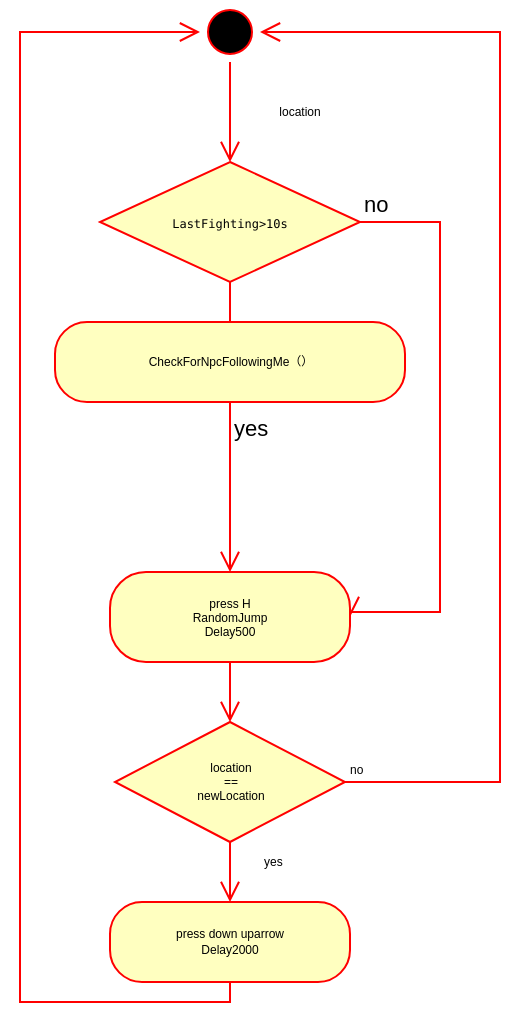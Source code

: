 <mxfile version="20.0.3" type="github">
  <diagram id="_0hIWLJ6sQTHO5X9fXYV" name="Page-1">
    <mxGraphModel dx="1422" dy="762" grid="1" gridSize="10" guides="1" tooltips="1" connect="1" arrows="1" fold="1" page="1" pageScale="1" pageWidth="827" pageHeight="1169" math="0" shadow="0">
      <root>
        <mxCell id="0" />
        <mxCell id="1" parent="0" />
        <mxCell id="Mo9y_Z-Vakp0Shs6qQip-2" value="" style="ellipse;html=1;shape=startState;fillColor=#000000;strokeColor=#ff0000;" parent="1" vertex="1">
          <mxGeometry x="200" y="260" width="30" height="30" as="geometry" />
        </mxCell>
        <mxCell id="Mo9y_Z-Vakp0Shs6qQip-3" value="" style="edgeStyle=orthogonalEdgeStyle;html=1;verticalAlign=bottom;endArrow=open;endSize=8;strokeColor=#ff0000;rounded=0;" parent="1" source="Mo9y_Z-Vakp0Shs6qQip-2" target="Mo9y_Z-Vakp0Shs6qQip-4" edge="1">
          <mxGeometry relative="1" as="geometry">
            <mxPoint x="190" y="300" as="targetPoint" />
          </mxGeometry>
        </mxCell>
        <mxCell id="Mo9y_Z-Vakp0Shs6qQip-4" value="&lt;pre style=&quot;font-size: 6px;&quot;&gt;&lt;font style=&quot;font-size: 6px;&quot;&gt;LastFighting&amp;gt;10s&lt;/font&gt;&lt;/pre&gt;" style="rhombus;whiteSpace=wrap;html=1;fillColor=#ffffc0;strokeColor=#ff0000;fontSize=6;fontFamily=Helvetica;fontStyle=0" parent="1" vertex="1">
          <mxGeometry x="150" y="340" width="130" height="60" as="geometry" />
        </mxCell>
        <mxCell id="Mo9y_Z-Vakp0Shs6qQip-5" value="no" style="edgeStyle=orthogonalEdgeStyle;html=1;align=left;verticalAlign=bottom;endArrow=open;endSize=8;strokeColor=#ff0000;rounded=0;entryX=1;entryY=0.5;entryDx=0;entryDy=0;" parent="1" source="Mo9y_Z-Vakp0Shs6qQip-4" target="Mo9y_Z-Vakp0Shs6qQip-12" edge="1">
          <mxGeometry x="-1" relative="1" as="geometry">
            <mxPoint x="330" y="360" as="targetPoint" />
            <Array as="points">
              <mxPoint x="320" y="370" />
              <mxPoint x="320" y="565" />
              <mxPoint x="275" y="565" />
            </Array>
          </mxGeometry>
        </mxCell>
        <mxCell id="Mo9y_Z-Vakp0Shs6qQip-6" value="yes" style="edgeStyle=orthogonalEdgeStyle;html=1;align=left;verticalAlign=top;endArrow=open;endSize=8;strokeColor=#ff0000;rounded=0;startArrow=none;" parent="1" source="Mo9y_Z-Vakp0Shs6qQip-8" edge="1">
          <mxGeometry x="-1" relative="1" as="geometry">
            <mxPoint x="215" y="450" as="targetPoint" />
            <Array as="points">
              <mxPoint x="215" y="430" />
              <mxPoint x="215" y="430" />
            </Array>
          </mxGeometry>
        </mxCell>
        <mxCell id="Mo9y_Z-Vakp0Shs6qQip-9" value="" style="edgeStyle=orthogonalEdgeStyle;html=1;verticalAlign=bottom;endArrow=open;endSize=8;strokeColor=#ff0000;rounded=0;fontFamily=Helvetica;fontSize=6;entryX=0.5;entryY=0;entryDx=0;entryDy=0;" parent="1" source="Mo9y_Z-Vakp0Shs6qQip-8" edge="1" target="Mo9y_Z-Vakp0Shs6qQip-12">
          <mxGeometry relative="1" as="geometry">
            <mxPoint x="215" y="500" as="targetPoint" />
          </mxGeometry>
        </mxCell>
        <mxCell id="Mo9y_Z-Vakp0Shs6qQip-12" value="press H&lt;br&gt;&lt;span style=&quot;font-size: 6px;&quot;&gt;RandomJump&lt;br&gt;Delay500&lt;/span&gt;" style="rounded=1;whiteSpace=wrap;html=1;arcSize=40;fontColor=#000000;fillColor=#ffffc0;strokeColor=#ff0000;fontFamily=Helvetica;fontSize=6;" parent="1" vertex="1">
          <mxGeometry x="155" y="545" width="120" height="45" as="geometry" />
        </mxCell>
        <mxCell id="Mo9y_Z-Vakp0Shs6qQip-13" value="" style="edgeStyle=orthogonalEdgeStyle;html=1;verticalAlign=bottom;endArrow=open;endSize=8;strokeColor=#ff0000;rounded=0;fontFamily=Helvetica;fontSize=6;" parent="1" source="Mo9y_Z-Vakp0Shs6qQip-12" edge="1">
          <mxGeometry relative="1" as="geometry">
            <mxPoint x="215" y="620" as="targetPoint" />
          </mxGeometry>
        </mxCell>
        <mxCell id="Mo9y_Z-Vakp0Shs6qQip-14" value="location" style="text;html=1;strokeColor=none;fillColor=none;align=center;verticalAlign=middle;whiteSpace=wrap;rounded=0;fontFamily=Helvetica;fontSize=6;" parent="1" vertex="1">
          <mxGeometry x="220" y="300" width="60" height="30" as="geometry" />
        </mxCell>
        <mxCell id="Mo9y_Z-Vakp0Shs6qQip-17" value="location&lt;br&gt;==&lt;br&gt;newLocation" style="rhombus;whiteSpace=wrap;html=1;fillColor=#ffffc0;strokeColor=#ff0000;fontFamily=Helvetica;fontSize=6;" parent="1" vertex="1">
          <mxGeometry x="157.5" y="620" width="115" height="60" as="geometry" />
        </mxCell>
        <mxCell id="Mo9y_Z-Vakp0Shs6qQip-18" value="no" style="edgeStyle=orthogonalEdgeStyle;html=1;align=left;verticalAlign=bottom;endArrow=open;endSize=8;strokeColor=#ff0000;rounded=0;fontFamily=Helvetica;fontSize=6;" parent="1" source="Mo9y_Z-Vakp0Shs6qQip-17" target="Mo9y_Z-Vakp0Shs6qQip-2" edge="1">
          <mxGeometry x="-1" relative="1" as="geometry">
            <mxPoint x="350" y="650" as="targetPoint" />
            <Array as="points">
              <mxPoint x="350" y="650" />
              <mxPoint x="350" y="275" />
            </Array>
          </mxGeometry>
        </mxCell>
        <mxCell id="Mo9y_Z-Vakp0Shs6qQip-19" value="yes" style="edgeStyle=orthogonalEdgeStyle;html=1;align=left;verticalAlign=top;endArrow=open;endSize=8;strokeColor=#ff0000;rounded=0;fontFamily=Helvetica;fontSize=6;startArrow=none;exitX=0.5;exitY=1;exitDx=0;exitDy=0;entryX=0.5;entryY=0;entryDx=0;entryDy=0;" parent="1" source="Mo9y_Z-Vakp0Shs6qQip-17" target="Mo9y_Z-Vakp0Shs6qQip-20" edge="1">
          <mxGeometry x="-1" y="15" relative="1" as="geometry">
            <mxPoint x="320" y="710" as="targetPoint" />
            <mxPoint as="offset" />
          </mxGeometry>
        </mxCell>
        <mxCell id="Mo9y_Z-Vakp0Shs6qQip-20" value="press down uparrow&lt;br&gt;Delay2000" style="rounded=1;whiteSpace=wrap;html=1;arcSize=40;fontColor=#000000;fillColor=#ffffc0;strokeColor=#ff0000;fontFamily=Helvetica;fontSize=6;" parent="1" vertex="1">
          <mxGeometry x="155" y="710" width="120" height="40" as="geometry" />
        </mxCell>
        <mxCell id="Mo9y_Z-Vakp0Shs6qQip-22" value="" style="edgeStyle=orthogonalEdgeStyle;html=1;verticalAlign=bottom;endArrow=open;endSize=8;strokeColor=#ff0000;rounded=0;fontFamily=Helvetica;fontSize=6;exitX=0.5;exitY=1;exitDx=0;exitDy=0;entryX=0;entryY=0.5;entryDx=0;entryDy=0;" parent="1" source="Mo9y_Z-Vakp0Shs6qQip-20" target="Mo9y_Z-Vakp0Shs6qQip-2" edge="1">
          <mxGeometry relative="1" as="geometry">
            <mxPoint x="225" y="630" as="targetPoint" />
            <mxPoint x="225" y="600" as="sourcePoint" />
            <Array as="points">
              <mxPoint x="215" y="760" />
              <mxPoint x="110" y="760" />
              <mxPoint x="110" y="275" />
            </Array>
          </mxGeometry>
        </mxCell>
        <mxCell id="Mo9y_Z-Vakp0Shs6qQip-8" value="CheckForNpcFollowingMe（）" style="rounded=1;whiteSpace=wrap;html=1;arcSize=40;fontColor=#000000;fillColor=#ffffc0;strokeColor=#ff0000;fontFamily=Helvetica;fontSize=6;" parent="1" vertex="1">
          <mxGeometry x="127.5" y="420" width="175" height="40" as="geometry" />
        </mxCell>
        <mxCell id="MguSYibimUcMuOLrkouk-1" value="" style="edgeStyle=orthogonalEdgeStyle;html=1;align=left;verticalAlign=top;endArrow=none;endSize=8;strokeColor=#ff0000;rounded=0;" edge="1" parent="1" source="Mo9y_Z-Vakp0Shs6qQip-4" target="Mo9y_Z-Vakp0Shs6qQip-8">
          <mxGeometry x="-1" relative="1" as="geometry">
            <mxPoint x="215" y="450" as="targetPoint" />
            <Array as="points" />
            <mxPoint x="215" y="400" as="sourcePoint" />
          </mxGeometry>
        </mxCell>
      </root>
    </mxGraphModel>
  </diagram>
</mxfile>
